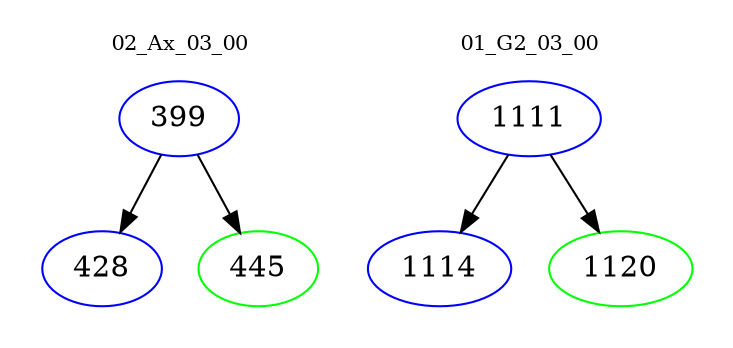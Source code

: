 digraph{
subgraph cluster_0 {
color = white
label = "02_Ax_03_00";
fontsize=10;
T0_399 [label="399", color="blue"]
T0_399 -> T0_428 [color="black"]
T0_428 [label="428", color="blue"]
T0_399 -> T0_445 [color="black"]
T0_445 [label="445", color="green"]
}
subgraph cluster_1 {
color = white
label = "01_G2_03_00";
fontsize=10;
T1_1111 [label="1111", color="blue"]
T1_1111 -> T1_1114 [color="black"]
T1_1114 [label="1114", color="blue"]
T1_1111 -> T1_1120 [color="black"]
T1_1120 [label="1120", color="green"]
}
}
